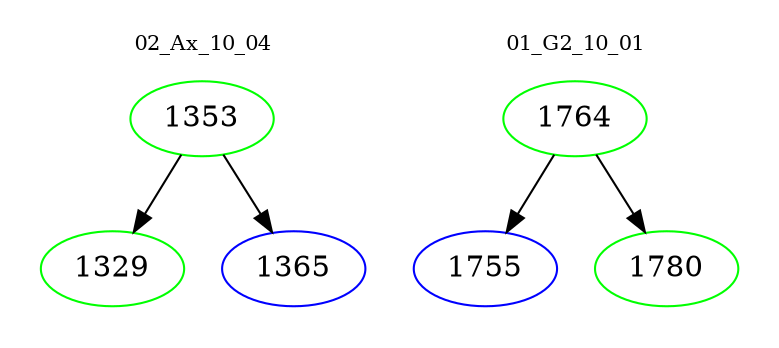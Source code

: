 digraph{
subgraph cluster_0 {
color = white
label = "02_Ax_10_04";
fontsize=10;
T0_1353 [label="1353", color="green"]
T0_1353 -> T0_1329 [color="black"]
T0_1329 [label="1329", color="green"]
T0_1353 -> T0_1365 [color="black"]
T0_1365 [label="1365", color="blue"]
}
subgraph cluster_1 {
color = white
label = "01_G2_10_01";
fontsize=10;
T1_1764 [label="1764", color="green"]
T1_1764 -> T1_1755 [color="black"]
T1_1755 [label="1755", color="blue"]
T1_1764 -> T1_1780 [color="black"]
T1_1780 [label="1780", color="green"]
}
}
